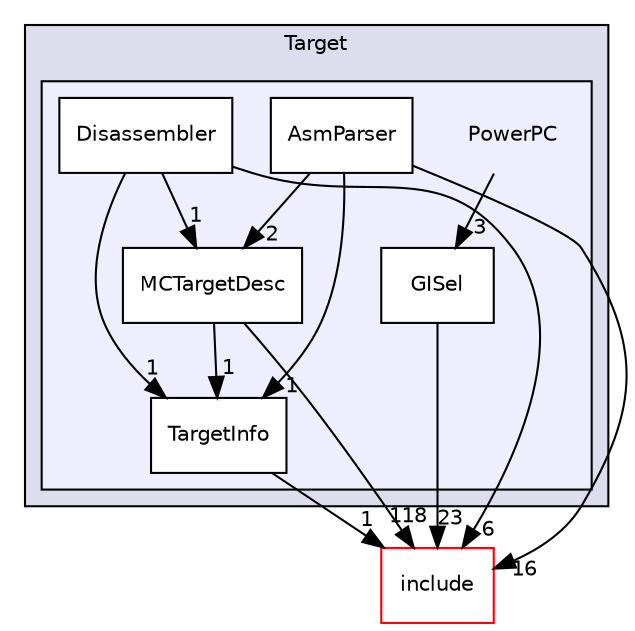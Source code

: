 digraph "lib/Target/PowerPC" {
  bgcolor=transparent;
  compound=true
  node [ fontsize="10", fontname="Helvetica"];
  edge [ labelfontsize="10", labelfontname="Helvetica"];
  subgraph clusterdir_794e483eb1cc7921d35fd149d9cc325b {
    graph [ bgcolor="#ddddee", pencolor="black", label="Target" fontname="Helvetica", fontsize="10", URL="dir_794e483eb1cc7921d35fd149d9cc325b.html"]
  subgraph clusterdir_1854d513cb8eef295481a59a854f7656 {
    graph [ bgcolor="#eeeeff", pencolor="black", label="" URL="dir_1854d513cb8eef295481a59a854f7656.html"];
    dir_1854d513cb8eef295481a59a854f7656 [shape=plaintext label="PowerPC"];
    dir_36a151665040f40949985924b1b31d4c [shape=box label="AsmParser" color="black" fillcolor="white" style="filled" URL="dir_36a151665040f40949985924b1b31d4c.html"];
    dir_968c5c9b1f33bf46375badfb75e715ed [shape=box label="Disassembler" color="black" fillcolor="white" style="filled" URL="dir_968c5c9b1f33bf46375badfb75e715ed.html"];
    dir_bfbb8cf7bea8d13e71bdabb67feef033 [shape=box label="GISel" color="black" fillcolor="white" style="filled" URL="dir_bfbb8cf7bea8d13e71bdabb67feef033.html"];
    dir_5145c5eb0f1c1165a8aedc8d28dc1d66 [shape=box label="MCTargetDesc" color="black" fillcolor="white" style="filled" URL="dir_5145c5eb0f1c1165a8aedc8d28dc1d66.html"];
    dir_9caa13905757761738893b9bf4320c4b [shape=box label="TargetInfo" color="black" fillcolor="white" style="filled" URL="dir_9caa13905757761738893b9bf4320c4b.html"];
  }
  }
  dir_d44c64559bbebec7f509842c48db8b23 [shape=box label="include" color="red" URL="dir_d44c64559bbebec7f509842c48db8b23.html"];
  dir_968c5c9b1f33bf46375badfb75e715ed->dir_9caa13905757761738893b9bf4320c4b [headlabel="1", labeldistance=1.5 headhref="dir_000173_000175.html"];
  dir_968c5c9b1f33bf46375badfb75e715ed->dir_d44c64559bbebec7f509842c48db8b23 [headlabel="6", labeldistance=1.5 headhref="dir_000173_000001.html"];
  dir_968c5c9b1f33bf46375badfb75e715ed->dir_5145c5eb0f1c1165a8aedc8d28dc1d66 [headlabel="1", labeldistance=1.5 headhref="dir_000173_000174.html"];
  dir_9caa13905757761738893b9bf4320c4b->dir_d44c64559bbebec7f509842c48db8b23 [headlabel="1", labeldistance=1.5 headhref="dir_000175_000001.html"];
  dir_1854d513cb8eef295481a59a854f7656->dir_bfbb8cf7bea8d13e71bdabb67feef033 [headlabel="3", labeldistance=1.5 headhref="dir_000171_000336.html"];
  dir_5145c5eb0f1c1165a8aedc8d28dc1d66->dir_9caa13905757761738893b9bf4320c4b [headlabel="1", labeldistance=1.5 headhref="dir_000174_000175.html"];
  dir_5145c5eb0f1c1165a8aedc8d28dc1d66->dir_d44c64559bbebec7f509842c48db8b23 [headlabel="118", labeldistance=1.5 headhref="dir_000174_000001.html"];
  dir_36a151665040f40949985924b1b31d4c->dir_9caa13905757761738893b9bf4320c4b [headlabel="1", labeldistance=1.5 headhref="dir_000172_000175.html"];
  dir_36a151665040f40949985924b1b31d4c->dir_d44c64559bbebec7f509842c48db8b23 [headlabel="16", labeldistance=1.5 headhref="dir_000172_000001.html"];
  dir_36a151665040f40949985924b1b31d4c->dir_5145c5eb0f1c1165a8aedc8d28dc1d66 [headlabel="2", labeldistance=1.5 headhref="dir_000172_000174.html"];
  dir_bfbb8cf7bea8d13e71bdabb67feef033->dir_d44c64559bbebec7f509842c48db8b23 [headlabel="23", labeldistance=1.5 headhref="dir_000336_000001.html"];
}
